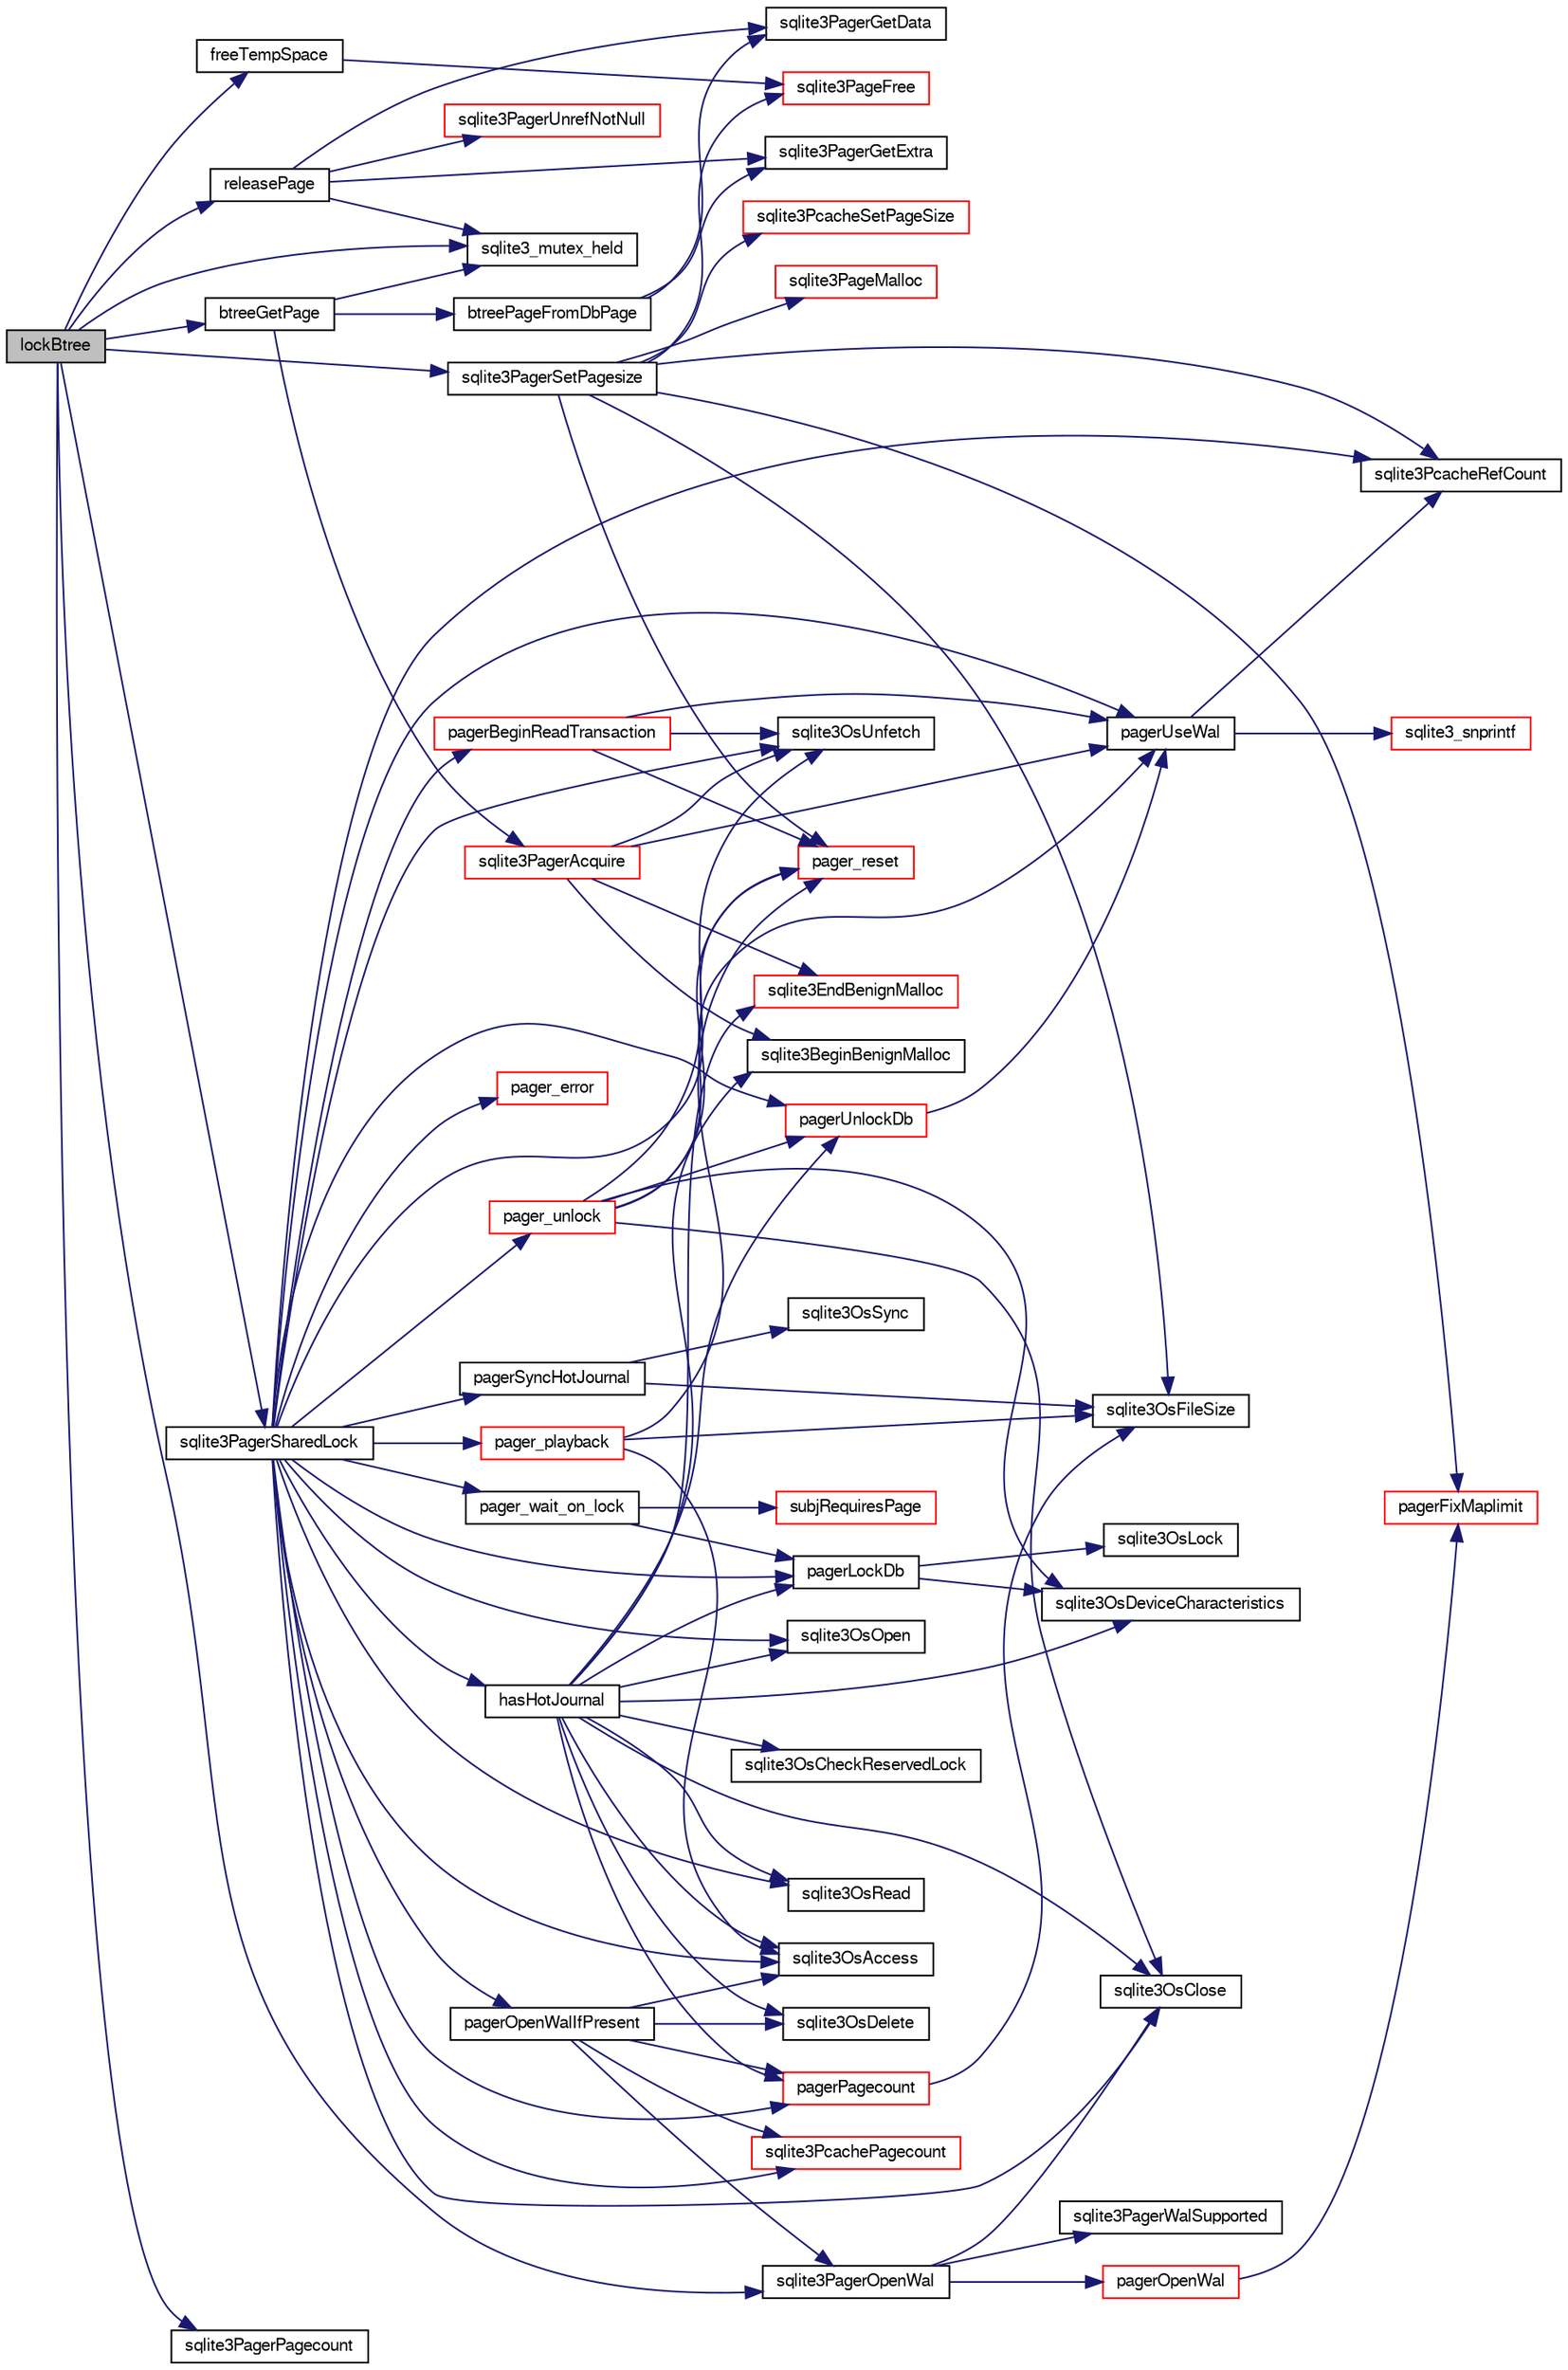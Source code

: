 digraph "lockBtree"
{
  edge [fontname="FreeSans",fontsize="10",labelfontname="FreeSans",labelfontsize="10"];
  node [fontname="FreeSans",fontsize="10",shape=record];
  rankdir="LR";
  Node159088 [label="lockBtree",height=0.2,width=0.4,color="black", fillcolor="grey75", style="filled", fontcolor="black"];
  Node159088 -> Node159089 [color="midnightblue",fontsize="10",style="solid",fontname="FreeSans"];
  Node159089 [label="sqlite3_mutex_held",height=0.2,width=0.4,color="black", fillcolor="white", style="filled",URL="$sqlite3_8c.html#acf77da68932b6bc163c5e68547ecc3e7"];
  Node159088 -> Node159090 [color="midnightblue",fontsize="10",style="solid",fontname="FreeSans"];
  Node159090 [label="sqlite3PagerSharedLock",height=0.2,width=0.4,color="black", fillcolor="white", style="filled",URL="$sqlite3_8c.html#a58c197b629fb6eaacf96c7add57c70df"];
  Node159090 -> Node159091 [color="midnightblue",fontsize="10",style="solid",fontname="FreeSans"];
  Node159091 [label="sqlite3PcacheRefCount",height=0.2,width=0.4,color="black", fillcolor="white", style="filled",URL="$sqlite3_8c.html#adee2536d23ec9628e0883ccab03b3429"];
  Node159090 -> Node159092 [color="midnightblue",fontsize="10",style="solid",fontname="FreeSans"];
  Node159092 [label="pagerUseWal",height=0.2,width=0.4,color="black", fillcolor="white", style="filled",URL="$sqlite3_8c.html#a31def80bfe1de9284d635ba190a5eb68"];
  Node159092 -> Node159091 [color="midnightblue",fontsize="10",style="solid",fontname="FreeSans"];
  Node159092 -> Node159093 [color="midnightblue",fontsize="10",style="solid",fontname="FreeSans"];
  Node159093 [label="sqlite3_snprintf",height=0.2,width=0.4,color="red", fillcolor="white", style="filled",URL="$sqlite3_8c.html#aa2695a752e971577f5784122f2013c40"];
  Node159090 -> Node159374 [color="midnightblue",fontsize="10",style="solid",fontname="FreeSans"];
  Node159374 [label="pager_wait_on_lock",height=0.2,width=0.4,color="black", fillcolor="white", style="filled",URL="$sqlite3_8c.html#a181fa0432ae1cc12a783f8a11ea2021f"];
  Node159374 -> Node159375 [color="midnightblue",fontsize="10",style="solid",fontname="FreeSans"];
  Node159375 [label="pagerLockDb",height=0.2,width=0.4,color="black", fillcolor="white", style="filled",URL="$sqlite3_8c.html#a667bdac69bf20203e45cd8e899790bcc"];
  Node159375 -> Node159376 [color="midnightblue",fontsize="10",style="solid",fontname="FreeSans"];
  Node159376 [label="sqlite3OsLock",height=0.2,width=0.4,color="black", fillcolor="white", style="filled",URL="$sqlite3_8c.html#ae224ca9067bc3e682180d0ecc1cd2206"];
  Node159375 -> Node159377 [color="midnightblue",fontsize="10",style="solid",fontname="FreeSans"];
  Node159377 [label="sqlite3OsDeviceCharacteristics",height=0.2,width=0.4,color="black", fillcolor="white", style="filled",URL="$sqlite3_8c.html#a251e030ce1bd2e552bc2dd66b1ac36d0"];
  Node159374 -> Node159378 [color="midnightblue",fontsize="10",style="solid",fontname="FreeSans"];
  Node159378 [label="subjRequiresPage",height=0.2,width=0.4,color="red", fillcolor="white", style="filled",URL="$sqlite3_8c.html#a8c8d460aa8cc7cb907b2e04844aaba86"];
  Node159090 -> Node159380 [color="midnightblue",fontsize="10",style="solid",fontname="FreeSans"];
  Node159380 [label="hasHotJournal",height=0.2,width=0.4,color="black", fillcolor="white", style="filled",URL="$sqlite3_8c.html#a875dc699b7a0e8ab6ba19170e5096d5e"];
  Node159380 -> Node159377 [color="midnightblue",fontsize="10",style="solid",fontname="FreeSans"];
  Node159380 -> Node159381 [color="midnightblue",fontsize="10",style="solid",fontname="FreeSans"];
  Node159381 [label="sqlite3OsAccess",height=0.2,width=0.4,color="black", fillcolor="white", style="filled",URL="$sqlite3_8c.html#afeb6079743f71ae6557342ff391d8ceb"];
  Node159380 -> Node159382 [color="midnightblue",fontsize="10",style="solid",fontname="FreeSans"];
  Node159382 [label="sqlite3OsCheckReservedLock",height=0.2,width=0.4,color="black", fillcolor="white", style="filled",URL="$sqlite3_8c.html#ad7b51dd494cecab454c85739c02418fd"];
  Node159380 -> Node159383 [color="midnightblue",fontsize="10",style="solid",fontname="FreeSans"];
  Node159383 [label="pagerPagecount",height=0.2,width=0.4,color="red", fillcolor="white", style="filled",URL="$sqlite3_8c.html#a27dd03ff27e92e9987705acf24840b28"];
  Node159383 -> Node159385 [color="midnightblue",fontsize="10",style="solid",fontname="FreeSans"];
  Node159385 [label="sqlite3OsFileSize",height=0.2,width=0.4,color="black", fillcolor="white", style="filled",URL="$sqlite3_8c.html#a395914ef2826de6ed70e92b5d02887de"];
  Node159380 -> Node159167 [color="midnightblue",fontsize="10",style="solid",fontname="FreeSans"];
  Node159167 [label="sqlite3BeginBenignMalloc",height=0.2,width=0.4,color="black", fillcolor="white", style="filled",URL="$sqlite3_8c.html#a3344c0e2b1b6df701a1cb326602fac14"];
  Node159380 -> Node159375 [color="midnightblue",fontsize="10",style="solid",fontname="FreeSans"];
  Node159380 -> Node159386 [color="midnightblue",fontsize="10",style="solid",fontname="FreeSans"];
  Node159386 [label="sqlite3OsDelete",height=0.2,width=0.4,color="black", fillcolor="white", style="filled",URL="$sqlite3_8c.html#a576c2e542e46ddee19d10e75337039c0"];
  Node159380 -> Node159387 [color="midnightblue",fontsize="10",style="solid",fontname="FreeSans"];
  Node159387 [label="pagerUnlockDb",height=0.2,width=0.4,color="red", fillcolor="white", style="filled",URL="$sqlite3_8c.html#a8ac54f19421c76b5045a40b42d282c32"];
  Node159387 -> Node159092 [color="midnightblue",fontsize="10",style="solid",fontname="FreeSans"];
  Node159380 -> Node159168 [color="midnightblue",fontsize="10",style="solid",fontname="FreeSans"];
  Node159168 [label="sqlite3EndBenignMalloc",height=0.2,width=0.4,color="red", fillcolor="white", style="filled",URL="$sqlite3_8c.html#a4582127cc64d483dc66c7acf9d8d8fbb"];
  Node159380 -> Node159389 [color="midnightblue",fontsize="10",style="solid",fontname="FreeSans"];
  Node159389 [label="sqlite3OsOpen",height=0.2,width=0.4,color="black", fillcolor="white", style="filled",URL="$sqlite3_8c.html#a12a1f3451e28f9cecd19cf0bb4f8f416"];
  Node159380 -> Node159390 [color="midnightblue",fontsize="10",style="solid",fontname="FreeSans"];
  Node159390 [label="sqlite3OsRead",height=0.2,width=0.4,color="black", fillcolor="white", style="filled",URL="$sqlite3_8c.html#a98ef6b5ed82299d2efc0b5f9e41c877d"];
  Node159380 -> Node159391 [color="midnightblue",fontsize="10",style="solid",fontname="FreeSans"];
  Node159391 [label="sqlite3OsClose",height=0.2,width=0.4,color="black", fillcolor="white", style="filled",URL="$sqlite3_8c.html#aa5f0aeb27273a57c0523deaf48997533"];
  Node159090 -> Node159375 [color="midnightblue",fontsize="10",style="solid",fontname="FreeSans"];
  Node159090 -> Node159381 [color="midnightblue",fontsize="10",style="solid",fontname="FreeSans"];
  Node159090 -> Node159389 [color="midnightblue",fontsize="10",style="solid",fontname="FreeSans"];
  Node159090 -> Node159391 [color="midnightblue",fontsize="10",style="solid",fontname="FreeSans"];
  Node159090 -> Node159392 [color="midnightblue",fontsize="10",style="solid",fontname="FreeSans"];
  Node159392 [label="pagerSyncHotJournal",height=0.2,width=0.4,color="black", fillcolor="white", style="filled",URL="$sqlite3_8c.html#a2cdd04fa2ecbee5b6ebb62403bc81cee"];
  Node159392 -> Node159393 [color="midnightblue",fontsize="10",style="solid",fontname="FreeSans"];
  Node159393 [label="sqlite3OsSync",height=0.2,width=0.4,color="black", fillcolor="white", style="filled",URL="$sqlite3_8c.html#a3f01629ca3b49854944cecdd14dc3358"];
  Node159392 -> Node159385 [color="midnightblue",fontsize="10",style="solid",fontname="FreeSans"];
  Node159090 -> Node159394 [color="midnightblue",fontsize="10",style="solid",fontname="FreeSans"];
  Node159394 [label="pager_playback",height=0.2,width=0.4,color="red", fillcolor="white", style="filled",URL="$sqlite3_8c.html#a9d9a750a9fc76eb4b668c8a16b164a65"];
  Node159394 -> Node159385 [color="midnightblue",fontsize="10",style="solid",fontname="FreeSans"];
  Node159394 -> Node159381 [color="midnightblue",fontsize="10",style="solid",fontname="FreeSans"];
  Node159394 -> Node159402 [color="midnightblue",fontsize="10",style="solid",fontname="FreeSans"];
  Node159402 [label="pager_reset",height=0.2,width=0.4,color="red", fillcolor="white", style="filled",URL="$sqlite3_8c.html#a80434ecc2e0b58eea05c79b1690be582"];
  Node159090 -> Node159387 [color="midnightblue",fontsize="10",style="solid",fontname="FreeSans"];
  Node159090 -> Node159497 [color="midnightblue",fontsize="10",style="solid",fontname="FreeSans"];
  Node159497 [label="pager_error",height=0.2,width=0.4,color="red", fillcolor="white", style="filled",URL="$sqlite3_8c.html#ac15e13c61047b37098e21115614ddd22"];
  Node159090 -> Node159514 [color="midnightblue",fontsize="10",style="solid",fontname="FreeSans"];
  Node159514 [label="sqlite3PcachePagecount",height=0.2,width=0.4,color="red", fillcolor="white", style="filled",URL="$sqlite3_8c.html#a5d5e74b7acdd0ab46b5caaea93b9b8d4"];
  Node159090 -> Node159383 [color="midnightblue",fontsize="10",style="solid",fontname="FreeSans"];
  Node159090 -> Node159390 [color="midnightblue",fontsize="10",style="solid",fontname="FreeSans"];
  Node159090 -> Node159402 [color="midnightblue",fontsize="10",style="solid",fontname="FreeSans"];
  Node159090 -> Node159457 [color="midnightblue",fontsize="10",style="solid",fontname="FreeSans"];
  Node159457 [label="sqlite3OsUnfetch",height=0.2,width=0.4,color="black", fillcolor="white", style="filled",URL="$sqlite3_8c.html#abc0da72cb8b8989cf8708b572fe5fef4"];
  Node159090 -> Node159515 [color="midnightblue",fontsize="10",style="solid",fontname="FreeSans"];
  Node159515 [label="pagerOpenWalIfPresent",height=0.2,width=0.4,color="black", fillcolor="white", style="filled",URL="$sqlite3_8c.html#a53aeec46642c01ab2de938e8bd00b0e3"];
  Node159515 -> Node159383 [color="midnightblue",fontsize="10",style="solid",fontname="FreeSans"];
  Node159515 -> Node159386 [color="midnightblue",fontsize="10",style="solid",fontname="FreeSans"];
  Node159515 -> Node159381 [color="midnightblue",fontsize="10",style="solid",fontname="FreeSans"];
  Node159515 -> Node159514 [color="midnightblue",fontsize="10",style="solid",fontname="FreeSans"];
  Node159515 -> Node159516 [color="midnightblue",fontsize="10",style="solid",fontname="FreeSans"];
  Node159516 [label="sqlite3PagerOpenWal",height=0.2,width=0.4,color="black", fillcolor="white", style="filled",URL="$sqlite3_8c.html#a5e4116ab2def31c2c36e557fc6811d0d"];
  Node159516 -> Node159517 [color="midnightblue",fontsize="10",style="solid",fontname="FreeSans"];
  Node159517 [label="sqlite3PagerWalSupported",height=0.2,width=0.4,color="black", fillcolor="white", style="filled",URL="$sqlite3_8c.html#aeb293a8ae85e27f7b7a71fef3461c548"];
  Node159516 -> Node159391 [color="midnightblue",fontsize="10",style="solid",fontname="FreeSans"];
  Node159516 -> Node159518 [color="midnightblue",fontsize="10",style="solid",fontname="FreeSans"];
  Node159518 [label="pagerOpenWal",height=0.2,width=0.4,color="red", fillcolor="white", style="filled",URL="$sqlite3_8c.html#acb6f84b34748805df0403a052d18eaf1"];
  Node159518 -> Node159412 [color="midnightblue",fontsize="10",style="solid",fontname="FreeSans"];
  Node159412 [label="pagerFixMaplimit",height=0.2,width=0.4,color="red", fillcolor="white", style="filled",URL="$sqlite3_8c.html#a9f1947188e8c305d8053d69f82318762"];
  Node159090 -> Node159523 [color="midnightblue",fontsize="10",style="solid",fontname="FreeSans"];
  Node159523 [label="pagerBeginReadTransaction",height=0.2,width=0.4,color="red", fillcolor="white", style="filled",URL="$sqlite3_8c.html#a4a484b6c404f96050418d965e3cc17a1"];
  Node159523 -> Node159092 [color="midnightblue",fontsize="10",style="solid",fontname="FreeSans"];
  Node159523 -> Node159402 [color="midnightblue",fontsize="10",style="solid",fontname="FreeSans"];
  Node159523 -> Node159457 [color="midnightblue",fontsize="10",style="solid",fontname="FreeSans"];
  Node159090 -> Node159498 [color="midnightblue",fontsize="10",style="solid",fontname="FreeSans"];
  Node159498 [label="pager_unlock",height=0.2,width=0.4,color="red", fillcolor="white", style="filled",URL="$sqlite3_8c.html#a5b54bd09bd76fa68eb6310fbf9bbaf20"];
  Node159498 -> Node159092 [color="midnightblue",fontsize="10",style="solid",fontname="FreeSans"];
  Node159498 -> Node159377 [color="midnightblue",fontsize="10",style="solid",fontname="FreeSans"];
  Node159498 -> Node159391 [color="midnightblue",fontsize="10",style="solid",fontname="FreeSans"];
  Node159498 -> Node159387 [color="midnightblue",fontsize="10",style="solid",fontname="FreeSans"];
  Node159498 -> Node159402 [color="midnightblue",fontsize="10",style="solid",fontname="FreeSans"];
  Node159498 -> Node159457 [color="midnightblue",fontsize="10",style="solid",fontname="FreeSans"];
  Node159088 -> Node159538 [color="midnightblue",fontsize="10",style="solid",fontname="FreeSans"];
  Node159538 [label="btreeGetPage",height=0.2,width=0.4,color="black", fillcolor="white", style="filled",URL="$sqlite3_8c.html#ac59679e30ceb0190614fbd19a7feb6de"];
  Node159538 -> Node159089 [color="midnightblue",fontsize="10",style="solid",fontname="FreeSans"];
  Node159538 -> Node159506 [color="midnightblue",fontsize="10",style="solid",fontname="FreeSans"];
  Node159506 [label="sqlite3PagerAcquire",height=0.2,width=0.4,color="red", fillcolor="white", style="filled",URL="$sqlite3_8c.html#a22a53daafd2bd778cda390312651f994"];
  Node159506 -> Node159092 [color="midnightblue",fontsize="10",style="solid",fontname="FreeSans"];
  Node159506 -> Node159457 [color="midnightblue",fontsize="10",style="solid",fontname="FreeSans"];
  Node159506 -> Node159167 [color="midnightblue",fontsize="10",style="solid",fontname="FreeSans"];
  Node159506 -> Node159168 [color="midnightblue",fontsize="10",style="solid",fontname="FreeSans"];
  Node159538 -> Node159539 [color="midnightblue",fontsize="10",style="solid",fontname="FreeSans"];
  Node159539 [label="btreePageFromDbPage",height=0.2,width=0.4,color="black", fillcolor="white", style="filled",URL="$sqlite3_8c.html#a148c0bf09d4ef14a49e0e7a2c0506c80"];
  Node159539 -> Node159501 [color="midnightblue",fontsize="10",style="solid",fontname="FreeSans"];
  Node159501 [label="sqlite3PagerGetExtra",height=0.2,width=0.4,color="black", fillcolor="white", style="filled",URL="$sqlite3_8c.html#a48e879a6d20f06f27390973ab8d59bd7"];
  Node159539 -> Node159500 [color="midnightblue",fontsize="10",style="solid",fontname="FreeSans"];
  Node159500 [label="sqlite3PagerGetData",height=0.2,width=0.4,color="black", fillcolor="white", style="filled",URL="$sqlite3_8c.html#a9dd340e56fb4b7fad4df339595b8d8a2"];
  Node159088 -> Node159540 [color="midnightblue",fontsize="10",style="solid",fontname="FreeSans"];
  Node159540 [label="sqlite3PagerPagecount",height=0.2,width=0.4,color="black", fillcolor="white", style="filled",URL="$sqlite3_8c.html#ae82aaf561ce61faa15d4e228c45c3311"];
  Node159088 -> Node159516 [color="midnightblue",fontsize="10",style="solid",fontname="FreeSans"];
  Node159088 -> Node159541 [color="midnightblue",fontsize="10",style="solid",fontname="FreeSans"];
  Node159541 [label="releasePage",height=0.2,width=0.4,color="black", fillcolor="white", style="filled",URL="$sqlite3_8c.html#a92c6fb14f9bcf117440c35116c26d6c4"];
  Node159541 -> Node159501 [color="midnightblue",fontsize="10",style="solid",fontname="FreeSans"];
  Node159541 -> Node159500 [color="midnightblue",fontsize="10",style="solid",fontname="FreeSans"];
  Node159541 -> Node159089 [color="midnightblue",fontsize="10",style="solid",fontname="FreeSans"];
  Node159541 -> Node159455 [color="midnightblue",fontsize="10",style="solid",fontname="FreeSans"];
  Node159455 [label="sqlite3PagerUnrefNotNull",height=0.2,width=0.4,color="red", fillcolor="white", style="filled",URL="$sqlite3_8c.html#a4b314f96f09f5c68c94672e420e31ab9"];
  Node159088 -> Node159542 [color="midnightblue",fontsize="10",style="solid",fontname="FreeSans"];
  Node159542 [label="freeTempSpace",height=0.2,width=0.4,color="black", fillcolor="white", style="filled",URL="$sqlite3_8c.html#aec277d601edd310860ca5a81c99ed411"];
  Node159542 -> Node159411 [color="midnightblue",fontsize="10",style="solid",fontname="FreeSans"];
  Node159411 [label="sqlite3PageFree",height=0.2,width=0.4,color="red", fillcolor="white", style="filled",URL="$sqlite3_8c.html#a7c85b1d9d633386e0ecb5d56594fe03f"];
  Node159088 -> Node159400 [color="midnightblue",fontsize="10",style="solid",fontname="FreeSans"];
  Node159400 [label="sqlite3PagerSetPagesize",height=0.2,width=0.4,color="black", fillcolor="white", style="filled",URL="$sqlite3_8c.html#ab668348d5dcc0382c247c74b6358f16e"];
  Node159400 -> Node159091 [color="midnightblue",fontsize="10",style="solid",fontname="FreeSans"];
  Node159400 -> Node159385 [color="midnightblue",fontsize="10",style="solid",fontname="FreeSans"];
  Node159400 -> Node159401 [color="midnightblue",fontsize="10",style="solid",fontname="FreeSans"];
  Node159401 [label="sqlite3PageMalloc",height=0.2,width=0.4,color="red", fillcolor="white", style="filled",URL="$sqlite3_8c.html#af05f296695d164316d4666a76d07f1f0"];
  Node159400 -> Node159402 [color="midnightblue",fontsize="10",style="solid",fontname="FreeSans"];
  Node159400 -> Node159409 [color="midnightblue",fontsize="10",style="solid",fontname="FreeSans"];
  Node159409 [label="sqlite3PcacheSetPageSize",height=0.2,width=0.4,color="red", fillcolor="white", style="filled",URL="$sqlite3_8c.html#aa8f59bcc736613514103517d86dd4b28"];
  Node159400 -> Node159411 [color="midnightblue",fontsize="10",style="solid",fontname="FreeSans"];
  Node159400 -> Node159412 [color="midnightblue",fontsize="10",style="solid",fontname="FreeSans"];
}
